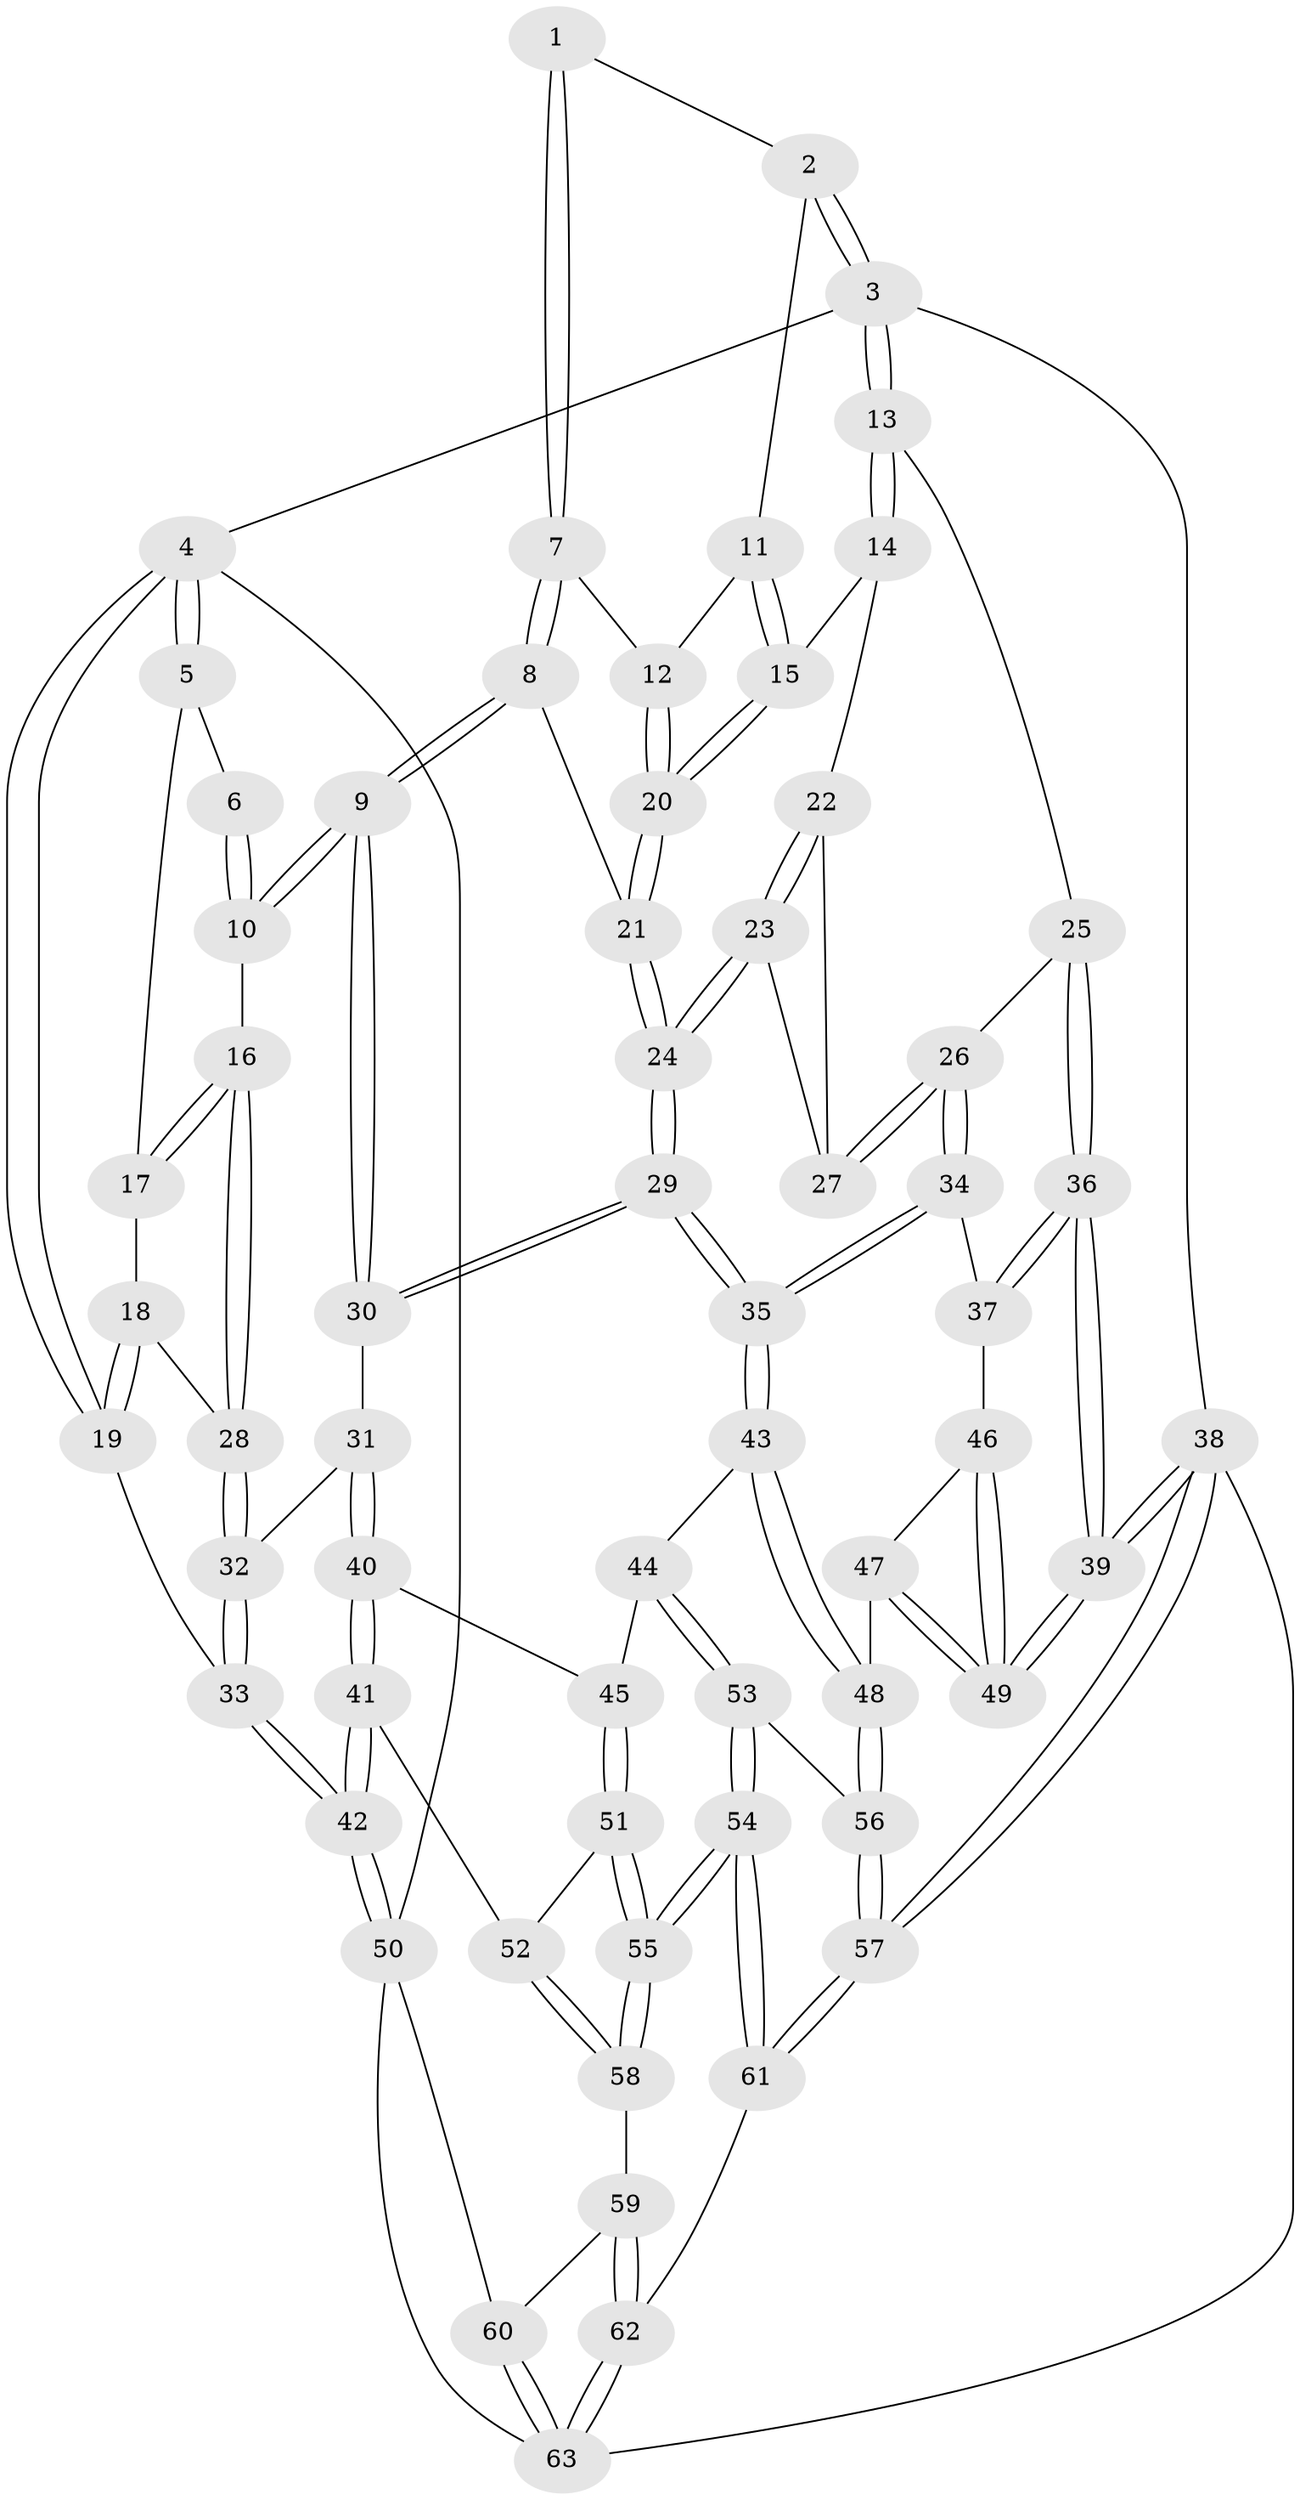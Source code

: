 // Generated by graph-tools (version 1.1) at 2025/00/03/09/25 05:00:23]
// undirected, 63 vertices, 154 edges
graph export_dot {
graph [start="1"]
  node [color=gray90,style=filled];
  1 [pos="+0.5523226790184871+0"];
  2 [pos="+0.9369272760056605+0"];
  3 [pos="+1+0"];
  4 [pos="+0+0"];
  5 [pos="+0+0"];
  6 [pos="+0.277536037936555+0"];
  7 [pos="+0.5547501162716726+0.003163895384833747"];
  8 [pos="+0.4733048438696796+0.15663164739147864"];
  9 [pos="+0.4185084761630317+0.20528839352068673"];
  10 [pos="+0.2846630064963+0.13940311680369225"];
  11 [pos="+0.8417044984339555+0"];
  12 [pos="+0.6758029789945169+0.08601828780996933"];
  13 [pos="+1+0.2677483421887245"];
  14 [pos="+0.8497984039664206+0.08206132685524441"];
  15 [pos="+0.8486649048638281+0.07981632283424406"];
  16 [pos="+0.21218952857874004+0.16654300326427324"];
  17 [pos="+0.06757191143991328+0.000988786030918755"];
  18 [pos="+0.052003965401242+0.14813523650407898"];
  19 [pos="+0+0.18306504046844832"];
  20 [pos="+0.7022045036461797+0.17698804652225514"];
  21 [pos="+0.6970211759341439+0.20785468242527239"];
  22 [pos="+0.8492935809329851+0.10971626862485807"];
  23 [pos="+0.7445452659026842+0.30312282974046884"];
  24 [pos="+0.7354225125742452+0.3057879787835955"];
  25 [pos="+1+0.27417590072458614"];
  26 [pos="+0.990099882180373+0.30425572311756605"];
  27 [pos="+0.9048959636972298+0.2859690130131772"];
  28 [pos="+0.19033885718219376+0.18568546189350368"];
  29 [pos="+0.6638981410971625+0.42447270494857875"];
  30 [pos="+0.4251223174143256+0.2379672719083659"];
  31 [pos="+0.3196860098664736+0.4541103701016702"];
  32 [pos="+0.09941041713670985+0.3823238259896114"];
  33 [pos="+0+0.466500374888508"];
  34 [pos="+0.8575562373420844+0.49448264885697296"];
  35 [pos="+0.6646439389284664+0.4493225900460834"];
  36 [pos="+1+0.5722961726471363"];
  37 [pos="+0.8922227101238548+0.5331496762492601"];
  38 [pos="+1+1"];
  39 [pos="+1+0.8247929021716044"];
  40 [pos="+0.35167824557275623+0.5210018973698863"];
  41 [pos="+0.1323850944523002+0.6911465685391475"];
  42 [pos="+0+0.5628882505222337"];
  43 [pos="+0.5919208757317901+0.590992378477145"];
  44 [pos="+0.5844933239989897+0.5939150505139484"];
  45 [pos="+0.4674870250546475+0.5976548962838611"];
  46 [pos="+0.8596884823955941+0.6412073623457761"];
  47 [pos="+0.7519394153901754+0.7042075048407718"];
  48 [pos="+0.7374975555276723+0.7106098699958999"];
  49 [pos="+1+0.7601407674525228"];
  50 [pos="+0+0.920686168486862"];
  51 [pos="+0.35706377130127953+0.7797954799159124"];
  52 [pos="+0.1460139899208137+0.7137533610880628"];
  53 [pos="+0.5321776152286357+0.9493315352621231"];
  54 [pos="+0.48203199053506196+1"];
  55 [pos="+0.37657155075734444+0.8901356002277291"];
  56 [pos="+0.7552299399204413+0.7753751317789984"];
  57 [pos="+1+1"];
  58 [pos="+0.14111243522283592+0.8855191450975054"];
  59 [pos="+0.14109017054689327+0.8855559007736614"];
  60 [pos="+0.12575288425268066+0.8983750797014449"];
  61 [pos="+0.4905625661314514+1"];
  62 [pos="+0.3911857926858662+1"];
  63 [pos="+0.06819183041369213+1"];
  1 -- 2;
  1 -- 7;
  1 -- 7;
  2 -- 3;
  2 -- 3;
  2 -- 11;
  3 -- 4;
  3 -- 13;
  3 -- 13;
  3 -- 38;
  4 -- 5;
  4 -- 5;
  4 -- 19;
  4 -- 19;
  4 -- 50;
  5 -- 6;
  5 -- 17;
  6 -- 10;
  6 -- 10;
  7 -- 8;
  7 -- 8;
  7 -- 12;
  8 -- 9;
  8 -- 9;
  8 -- 21;
  9 -- 10;
  9 -- 10;
  9 -- 30;
  9 -- 30;
  10 -- 16;
  11 -- 12;
  11 -- 15;
  11 -- 15;
  12 -- 20;
  12 -- 20;
  13 -- 14;
  13 -- 14;
  13 -- 25;
  14 -- 15;
  14 -- 22;
  15 -- 20;
  15 -- 20;
  16 -- 17;
  16 -- 17;
  16 -- 28;
  16 -- 28;
  17 -- 18;
  18 -- 19;
  18 -- 19;
  18 -- 28;
  19 -- 33;
  20 -- 21;
  20 -- 21;
  21 -- 24;
  21 -- 24;
  22 -- 23;
  22 -- 23;
  22 -- 27;
  23 -- 24;
  23 -- 24;
  23 -- 27;
  24 -- 29;
  24 -- 29;
  25 -- 26;
  25 -- 36;
  25 -- 36;
  26 -- 27;
  26 -- 27;
  26 -- 34;
  26 -- 34;
  28 -- 32;
  28 -- 32;
  29 -- 30;
  29 -- 30;
  29 -- 35;
  29 -- 35;
  30 -- 31;
  31 -- 32;
  31 -- 40;
  31 -- 40;
  32 -- 33;
  32 -- 33;
  33 -- 42;
  33 -- 42;
  34 -- 35;
  34 -- 35;
  34 -- 37;
  35 -- 43;
  35 -- 43;
  36 -- 37;
  36 -- 37;
  36 -- 39;
  36 -- 39;
  37 -- 46;
  38 -- 39;
  38 -- 39;
  38 -- 57;
  38 -- 57;
  38 -- 63;
  39 -- 49;
  39 -- 49;
  40 -- 41;
  40 -- 41;
  40 -- 45;
  41 -- 42;
  41 -- 42;
  41 -- 52;
  42 -- 50;
  42 -- 50;
  43 -- 44;
  43 -- 48;
  43 -- 48;
  44 -- 45;
  44 -- 53;
  44 -- 53;
  45 -- 51;
  45 -- 51;
  46 -- 47;
  46 -- 49;
  46 -- 49;
  47 -- 48;
  47 -- 49;
  47 -- 49;
  48 -- 56;
  48 -- 56;
  50 -- 60;
  50 -- 63;
  51 -- 52;
  51 -- 55;
  51 -- 55;
  52 -- 58;
  52 -- 58;
  53 -- 54;
  53 -- 54;
  53 -- 56;
  54 -- 55;
  54 -- 55;
  54 -- 61;
  54 -- 61;
  55 -- 58;
  55 -- 58;
  56 -- 57;
  56 -- 57;
  57 -- 61;
  57 -- 61;
  58 -- 59;
  59 -- 60;
  59 -- 62;
  59 -- 62;
  60 -- 63;
  60 -- 63;
  61 -- 62;
  62 -- 63;
  62 -- 63;
}

